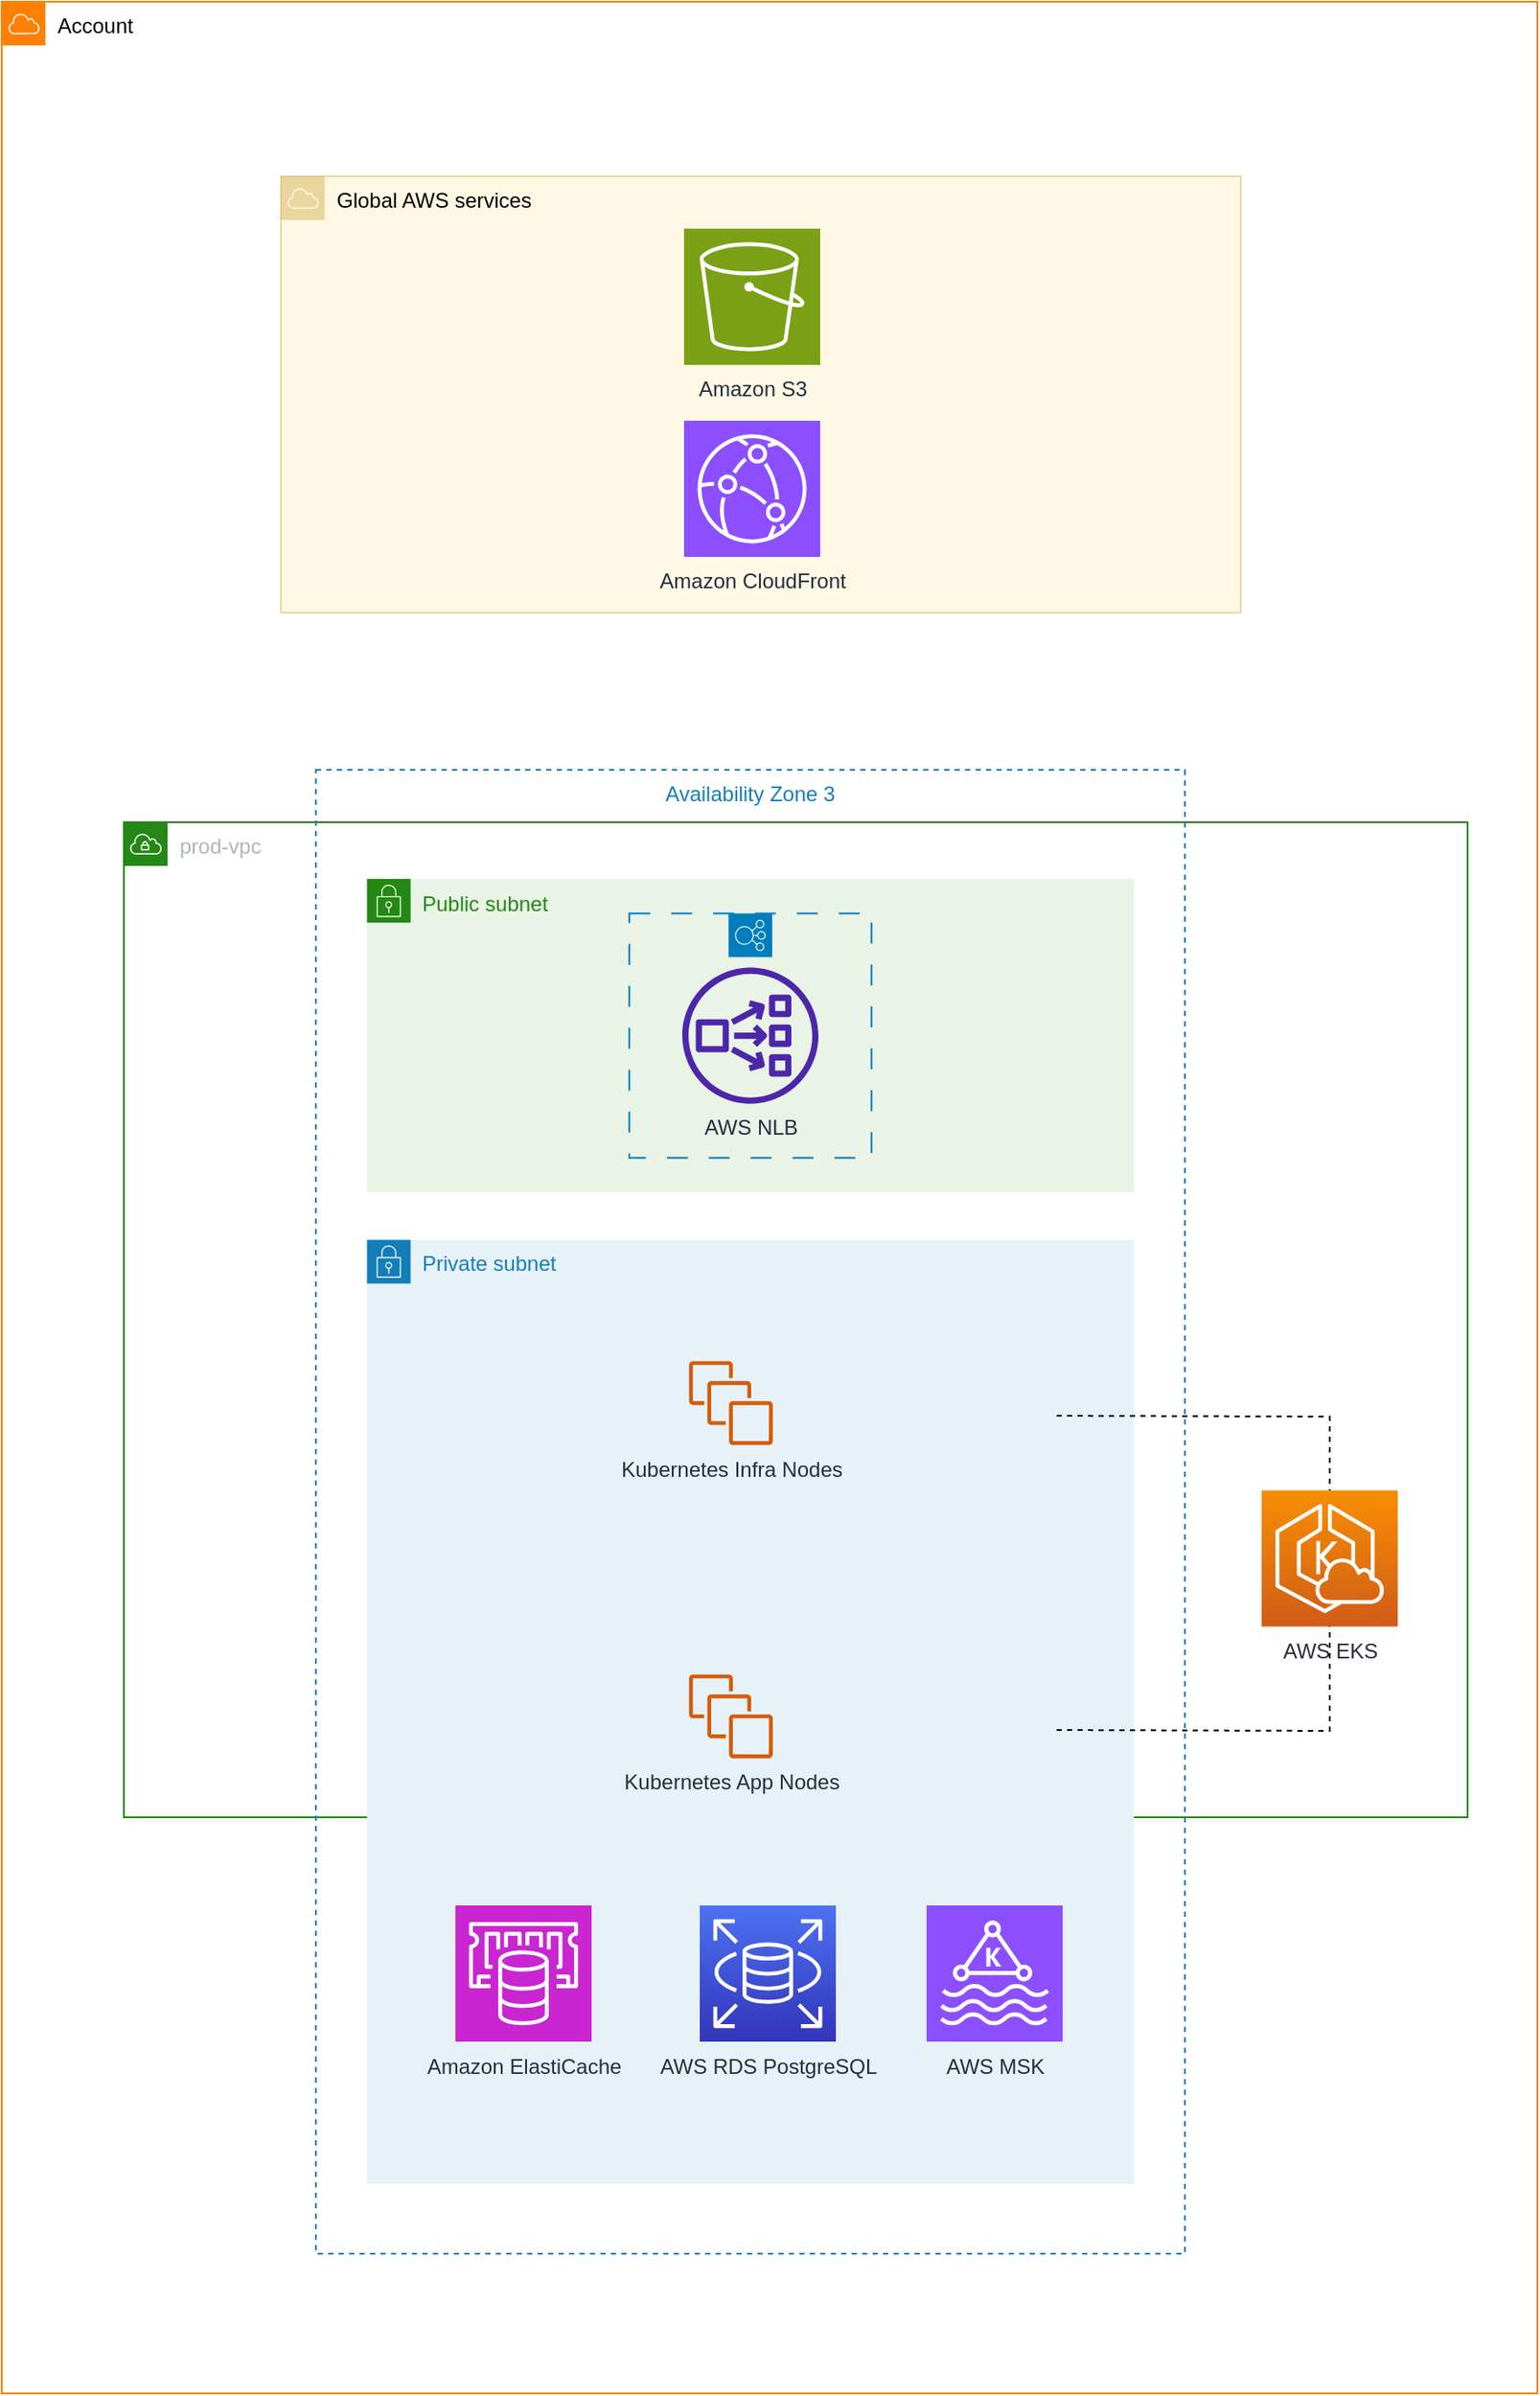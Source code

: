 <mxfile version="22.0.8" type="github" pages="2">
  <diagram name="Dev" id="1OsnL1P3q5gQ_nWTbh-I">
    <mxGraphModel dx="4153" dy="-3921" grid="1" gridSize="10" guides="1" tooltips="1" connect="1" arrows="1" fold="1" page="1" pageScale="1" pageWidth="1169" pageHeight="827" math="0" shadow="0">
      <root>
        <mxCell id="0" />
        <mxCell id="1" parent="0" />
        <mxCell id="altqflVkUvk57PUZnrwI-1" value="Account" style="sketch=0;outlineConnect=0;html=1;whiteSpace=wrap;fontSize=12;fontStyle=0;shape=mxgraph.aws4.group;grIcon=mxgraph.aws4.group_aws_cloud;verticalAlign=top;align=left;spacingLeft=30;dashed=0;strokeColor=#FF8000;gradientColor=none;gradientDirection=north;shadow=0;" vertex="1" parent="1">
          <mxGeometry x="-1040" y="5870" width="880" height="1370" as="geometry" />
        </mxCell>
        <mxCell id="VFcs3PMM8P9xKzEOPdTq-1" value="prod-vpc" style="points=[[0,0],[0.25,0],[0.5,0],[0.75,0],[1,0],[1,0.25],[1,0.5],[1,0.75],[1,1],[0.75,1],[0.5,1],[0.25,1],[0,1],[0,0.75],[0,0.5],[0,0.25]];outlineConnect=0;gradientColor=none;html=1;whiteSpace=wrap;fontSize=12;fontStyle=0;shape=mxgraph.aws4.group;grIcon=mxgraph.aws4.group_vpc;strokeColor=#248814;fillColor=none;verticalAlign=top;align=left;spacingLeft=30;fontColor=#AAB7B8;dashed=0;" vertex="1" parent="1">
          <mxGeometry x="-970" y="6340" width="770" height="570" as="geometry" />
        </mxCell>
        <mxCell id="nSvyktkfr78GNmZfl4Dr-25" value="Availability Zone 3" style="fillColor=none;strokeColor=#147EBA;dashed=1;verticalAlign=top;fontStyle=0;fontColor=#147EBA;" vertex="1" parent="1">
          <mxGeometry x="-860" y="6310" width="498.03" height="850" as="geometry" />
        </mxCell>
        <mxCell id="nSvyktkfr78GNmZfl4Dr-26" value="AWS EKS" style="sketch=0;points=[[0,0,0],[0.25,0,0],[0.5,0,0],[0.75,0,0],[1,0,0],[0,1,0],[0.25,1,0],[0.5,1,0],[0.75,1,0],[1,1,0],[0,0.25,0],[0,0.5,0],[0,0.75,0],[1,0.25,0],[1,0.5,0],[1,0.75,0]];outlineConnect=0;fontColor=#232F3E;gradientColor=#F78E04;gradientDirection=north;fillColor=#D05C17;strokeColor=#ffffff;dashed=0;verticalLabelPosition=bottom;verticalAlign=top;align=center;html=1;fontSize=12;fontStyle=0;aspect=fixed;shape=mxgraph.aws4.resourceIcon;resIcon=mxgraph.aws4.eks_cloud;" vertex="1" parent="1">
          <mxGeometry x="-318.029" y="6722.757" width="78" height="78" as="geometry" />
        </mxCell>
        <mxCell id="nSvyktkfr78GNmZfl4Dr-27" value="Private subnet" style="points=[[0,0],[0.25,0],[0.5,0],[0.75,0],[1,0],[1,0.25],[1,0.5],[1,0.75],[1,1],[0.75,1],[0.5,1],[0.25,1],[0,1],[0,0.75],[0,0.5],[0,0.25]];outlineConnect=0;gradientColor=none;html=1;whiteSpace=wrap;fontSize=12;fontStyle=0;shape=mxgraph.aws4.group;grIcon=mxgraph.aws4.group_security_group;grStroke=0;strokeColor=#147EBA;fillColor=#E6F2F8;verticalAlign=top;align=left;spacingLeft=30;fontColor=#147EBA;dashed=0;" vertex="1" parent="1">
          <mxGeometry x="-830.7" y="6579.19" width="439.44" height="540.81" as="geometry" />
        </mxCell>
        <mxCell id="nSvyktkfr78GNmZfl4Dr-28" value="Kubernetes App Nodes" style="sketch=0;outlineConnect=0;fontColor=#232F3E;gradientColor=none;fillColor=#D45B07;strokeColor=none;dashed=0;verticalLabelPosition=bottom;verticalAlign=top;align=center;html=1;fontSize=12;fontStyle=0;aspect=fixed;pointerEvents=1;shape=mxgraph.aws4.instances;" vertex="1" parent="1">
          <mxGeometry x="-646.142" y="6828.189" width="48" height="48" as="geometry" />
        </mxCell>
        <mxCell id="nSvyktkfr78GNmZfl4Dr-29" value="Kubernetes Infra Nodes" style="sketch=0;outlineConnect=0;fontColor=#232F3E;gradientColor=none;fillColor=#D45B07;strokeColor=none;dashed=0;verticalLabelPosition=bottom;verticalAlign=top;align=center;html=1;fontSize=12;fontStyle=0;aspect=fixed;pointerEvents=1;shape=mxgraph.aws4.instances;" vertex="1" parent="1">
          <mxGeometry x="-646.142" y="6648.73" width="48" height="48" as="geometry" />
        </mxCell>
        <mxCell id="nSvyktkfr78GNmZfl4Dr-30" style="edgeStyle=orthogonalEdgeStyle;rounded=0;orthogonalLoop=1;jettySize=auto;html=1;entryX=0.5;entryY=1;entryDx=0;entryDy=0;entryPerimeter=0;dashed=1;endArrow=none;endFill=0;" edge="1" parent="1" target="nSvyktkfr78GNmZfl4Dr-26">
          <mxGeometry relative="1" as="geometry">
            <mxPoint x="-435.55" y="6860" as="sourcePoint" />
          </mxGeometry>
        </mxCell>
        <mxCell id="nSvyktkfr78GNmZfl4Dr-31" style="edgeStyle=orthogonalEdgeStyle;rounded=0;orthogonalLoop=1;jettySize=auto;html=1;entryX=0.5;entryY=0;entryDx=0;entryDy=0;entryPerimeter=0;dashed=1;endArrow=none;endFill=0;" edge="1" parent="1" target="nSvyktkfr78GNmZfl4Dr-26">
          <mxGeometry relative="1" as="geometry">
            <mxPoint x="-435.55" y="6680" as="sourcePoint" />
          </mxGeometry>
        </mxCell>
        <mxCell id="nSvyktkfr78GNmZfl4Dr-32" value="AWS MSK" style="sketch=0;points=[[0,0,0],[0.25,0,0],[0.5,0,0],[0.75,0,0],[1,0,0],[0,1,0],[0.25,1,0],[0.5,1,0],[0.75,1,0],[1,1,0],[0,0.25,0],[0,0.5,0],[0,0.75,0],[1,0.25,0],[1,0.5,0],[1,0.75,0]];outlineConnect=0;fontColor=#232F3E;fillColor=#8C4FFF;strokeColor=#ffffff;dashed=0;verticalLabelPosition=bottom;verticalAlign=top;align=center;html=1;fontSize=12;fontStyle=0;aspect=fixed;shape=mxgraph.aws4.resourceIcon;resIcon=mxgraph.aws4.managed_streaming_for_kafka;" vertex="1" parent="1">
          <mxGeometry x="-510.002" y="6960.541" width="78" height="78" as="geometry" />
        </mxCell>
        <mxCell id="nSvyktkfr78GNmZfl4Dr-33" value="Amazon ElastiCache&#x9;" style="sketch=0;points=[[0,0,0],[0.25,0,0],[0.5,0,0],[0.75,0,0],[1,0,0],[0,1,0],[0.25,1,0],[0.5,1,0],[0.75,1,0],[1,1,0],[0,0.25,0],[0,0.5,0],[0,0.75,0],[1,0.25,0],[1,0.5,0],[1,0.75,0]];outlineConnect=0;fontColor=#232F3E;fillColor=#C925D1;strokeColor=#ffffff;dashed=0;verticalLabelPosition=bottom;verticalAlign=top;align=center;html=1;fontSize=12;fontStyle=0;aspect=fixed;shape=mxgraph.aws4.resourceIcon;resIcon=mxgraph.aws4.elasticache;" vertex="1" parent="1">
          <mxGeometry x="-779.996" y="6960.541" width="78" height="78" as="geometry" />
        </mxCell>
        <mxCell id="nSvyktkfr78GNmZfl4Dr-34" value="Public subnet" style="points=[[0,0],[0.25,0],[0.5,0],[0.75,0],[1,0],[1,0.25],[1,0.5],[1,0.75],[1,1],[0.75,1],[0.5,1],[0.25,1],[0,1],[0,0.75],[0,0.5],[0,0.25]];outlineConnect=0;gradientColor=none;html=1;whiteSpace=wrap;fontSize=12;fontStyle=0;shape=mxgraph.aws4.group;grIcon=mxgraph.aws4.group_security_group;grStroke=0;strokeColor=#248814;fillColor=#E9F3E6;verticalAlign=top;align=left;spacingLeft=30;fontColor=#248814;dashed=0;" vertex="1" parent="1">
          <mxGeometry x="-830.697" y="6372.557" width="439.437" height="179.459" as="geometry" />
        </mxCell>
        <mxCell id="nSvyktkfr78GNmZfl4Dr-35" value="AWS NLB" style="sketch=0;outlineConnect=0;fontColor=#232F3E;gradientColor=none;fillColor=#4D27AA;strokeColor=none;dashed=0;verticalLabelPosition=bottom;verticalAlign=top;align=center;html=1;fontSize=12;fontStyle=0;aspect=fixed;pointerEvents=1;shape=mxgraph.aws4.network_load_balancer;" vertex="1" parent="1">
          <mxGeometry x="-649.979" y="6423.294" width="78" height="78" as="geometry" />
        </mxCell>
        <mxCell id="nSvyktkfr78GNmZfl4Dr-36" value="" style="sketch=0;outlineConnect=0;gradientColor=none;html=1;whiteSpace=wrap;fontSize=12;fontStyle=0;shape=mxgraph.aws4.groupCenter;grIcon=mxgraph.aws4.group_elastic_load_balancing;grStroke=1;strokeColor=#007DBC;fillColor=none;verticalAlign=top;align=center;fontColor=#007DBC;dashed=1;spacingTop=25;dashPattern=12 12;" vertex="1" parent="1">
          <mxGeometry x="-680.36" y="6392.29" width="138.76" height="140" as="geometry" />
        </mxCell>
        <mxCell id="Pn-gJHflsB1ZyVY_wGI_-1" value="Global AWS services" style="sketch=0;outlineConnect=0;html=1;whiteSpace=wrap;fontSize=12;fontStyle=0;shape=mxgraph.aws4.group;grIcon=mxgraph.aws4.group_aws_cloud;strokeColor=#d6b656;fillColor=#fff2cc;verticalAlign=top;align=left;spacingLeft=30;dashed=0;opacity=50;" vertex="1" parent="1">
          <mxGeometry x="-880" y="5970" width="550" height="250" as="geometry" />
        </mxCell>
        <mxCell id="Pn-gJHflsB1ZyVY_wGI_-2" value="Amazon S3" style="sketch=0;points=[[0,0,0],[0.25,0,0],[0.5,0,0],[0.75,0,0],[1,0,0],[0,1,0],[0.25,1,0],[0.5,1,0],[0.75,1,0],[1,1,0],[0,0.25,0],[0,0.5,0],[0,0.75,0],[1,0.25,0],[1,0.5,0],[1,0.75,0]];outlineConnect=0;fontColor=#232F3E;fillColor=#7AA116;strokeColor=#ffffff;dashed=0;verticalLabelPosition=bottom;verticalAlign=top;align=center;html=1;fontSize=12;fontStyle=0;aspect=fixed;shape=mxgraph.aws4.resourceIcon;resIcon=mxgraph.aws4.s3;" vertex="1" parent="1">
          <mxGeometry x="-649" y="6000" width="78" height="78" as="geometry" />
        </mxCell>
        <mxCell id="Pn-gJHflsB1ZyVY_wGI_-3" value="Amazon CloudFront" style="sketch=0;points=[[0,0,0],[0.25,0,0],[0.5,0,0],[0.75,0,0],[1,0,0],[0,1,0],[0.25,1,0],[0.5,1,0],[0.75,1,0],[1,1,0],[0,0.25,0],[0,0.5,0],[0,0.75,0],[1,0.25,0],[1,0.5,0],[1,0.75,0]];outlineConnect=0;fontColor=#232F3E;fillColor=#8C4FFF;strokeColor=#ffffff;dashed=0;verticalLabelPosition=bottom;verticalAlign=top;align=center;html=1;fontSize=12;fontStyle=0;aspect=fixed;shape=mxgraph.aws4.resourceIcon;resIcon=mxgraph.aws4.cloudfront;" vertex="1" parent="1">
          <mxGeometry x="-649" y="6110" width="78" height="78" as="geometry" />
        </mxCell>
        <mxCell id="zWyzQA-VhA7Dk5EqNt13-1" value="AWS RDS PostgreSQL" style="sketch=0;points=[[0,0,0],[0.25,0,0],[0.5,0,0],[0.75,0,0],[1,0,0],[0,1,0],[0.25,1,0],[0.5,1,0],[0.75,1,0],[1,1,0],[0,0.25,0],[0,0.5,0],[0,0.75,0],[1,0.25,0],[1,0.5,0],[1,0.75,0]];outlineConnect=0;fontColor=#232F3E;gradientColor=#4D72F3;gradientDirection=north;fillColor=#3334B9;strokeColor=#ffffff;dashed=0;verticalLabelPosition=bottom;verticalAlign=top;align=center;html=1;fontSize=12;fontStyle=0;aspect=fixed;shape=mxgraph.aws4.resourceIcon;resIcon=mxgraph.aws4.rds;" vertex="1" parent="1">
          <mxGeometry x="-640.001" y="6960.541" width="78" height="78" as="geometry" />
        </mxCell>
      </root>
    </mxGraphModel>
  </diagram>
  <diagram name="Prod" id="3Y-H1owEjNVSjy2jUERc">
    <mxGraphModel dx="3996" dy="-4751" grid="1" gridSize="10" guides="1" tooltips="1" connect="1" arrows="1" fold="1" page="1" pageScale="1" pageWidth="1169" pageHeight="827" math="0" shadow="0">
      <root>
        <mxCell id="ypzo87VW0x2QirzGRwND-0" />
        <mxCell id="ypzo87VW0x2QirzGRwND-1" parent="ypzo87VW0x2QirzGRwND-0" />
        <mxCell id="inoZXP6CUa4vh5pkswM--9" value="Account" style="sketch=0;outlineConnect=0;html=1;whiteSpace=wrap;fontSize=12;fontStyle=0;shape=mxgraph.aws4.group;grIcon=mxgraph.aws4.group_aws_cloud;verticalAlign=top;align=left;spacingLeft=30;dashed=0;strokeColor=#FF8000;gradientColor=none;gradientDirection=north;shadow=0;" vertex="1" parent="ypzo87VW0x2QirzGRwND-1">
          <mxGeometry x="-2280" y="5840" width="2240" height="1430" as="geometry" />
        </mxCell>
        <mxCell id="XOr2BYAPwj3TwrIL78SF-15" value="Global AWS services" style="sketch=0;outlineConnect=0;html=1;whiteSpace=wrap;fontSize=12;fontStyle=0;shape=mxgraph.aws4.group;grIcon=mxgraph.aws4.group_aws_cloud;strokeColor=#d6b656;fillColor=#fff2cc;verticalAlign=top;align=left;spacingLeft=30;dashed=0;opacity=50;" vertex="1" parent="ypzo87VW0x2QirzGRwND-1">
          <mxGeometry x="-1400" y="5880" width="520" height="250" as="geometry" />
        </mxCell>
        <mxCell id="ypzo87VW0x2QirzGRwND-2" value="" style="group" vertex="1" connectable="0" parent="ypzo87VW0x2QirzGRwND-1">
          <mxGeometry x="-2210" y="6150" width="2080" height="1050" as="geometry" />
        </mxCell>
        <mxCell id="ypzo87VW0x2QirzGRwND-3" value="Availability Zone 3" style="fillColor=none;strokeColor=#147EBA;dashed=1;verticalAlign=top;fontStyle=0;fontColor=#147EBA;" vertex="1" parent="ypzo87VW0x2QirzGRwND-2">
          <mxGeometry x="1391.55" width="498.03" height="1050" as="geometry" />
        </mxCell>
        <mxCell id="ypzo87VW0x2QirzGRwND-4" value="prod-vpc" style="points=[[0,0],[0.25,0],[0.5,0],[0.75,0],[1,0],[1,0.25],[1,0.5],[1,0.75],[1,1],[0.75,1],[0.5,1],[0.25,1],[0,1],[0,0.75],[0,0.5],[0,0.25]];outlineConnect=0;gradientColor=none;html=1;whiteSpace=wrap;fontSize=12;fontStyle=0;shape=mxgraph.aws4.group;grIcon=mxgraph.aws4.group_vpc;strokeColor=#248814;fillColor=none;verticalAlign=top;align=left;spacingLeft=30;fontColor=#AAB7B8;dashed=0;" vertex="1" parent="ypzo87VW0x2QirzGRwND-2">
          <mxGeometry x="10" y="33.649" width="2080" height="762.703" as="geometry" />
        </mxCell>
        <mxCell id="ypzo87VW0x2QirzGRwND-5" value="Availability Zone 1" style="fillColor=none;strokeColor=#147EBA;dashed=1;verticalAlign=top;fontStyle=0;fontColor=#147EBA;" vertex="1" parent="ypzo87VW0x2QirzGRwND-2">
          <mxGeometry x="161.13" width="498.03" height="1050" as="geometry" />
        </mxCell>
        <mxCell id="ypzo87VW0x2QirzGRwND-7" value="ASG&lt;br&gt;Managed Node Group" style="sketch=0;points=[[0,0,0],[0.25,0,0],[0.5,0,0],[0.75,0,0],[1,0,0],[0,1,0],[0.25,1,0],[0.5,1,0],[0.75,1,0],[1,1,0],[0,0.25,0],[0,0.5,0],[0,0.75,0],[1,0.25,0],[1,0.5,0],[1,0.75,0]];outlineConnect=0;fontColor=#232F3E;gradientColor=#F78E04;gradientDirection=north;fillColor=#D05C17;strokeColor=#ffffff;dashed=0;verticalLabelPosition=bottom;verticalAlign=top;align=center;html=1;fontSize=12;fontStyle=0;aspect=fixed;shape=mxgraph.aws4.resourceIcon;resIcon=mxgraph.aws4.auto_scaling2;" vertex="1" parent="ypzo87VW0x2QirzGRwND-2">
          <mxGeometry x="729.465" y="505.851" width="50" height="50" as="geometry" />
        </mxCell>
        <mxCell id="ypzo87VW0x2QirzGRwND-8" value="AWS EKS" style="sketch=0;points=[[0,0,0],[0.25,0,0],[0.5,0,0],[0.75,0,0],[1,0,0],[0,1,0],[0.25,1,0],[0.5,1,0],[0.75,1,0],[1,1,0],[0,0.25,0],[0,0.5,0],[0,0.75,0],[1,0.25,0],[1,0.5,0],[1,0.75,0]];outlineConnect=0;fontColor=#232F3E;gradientColor=#F78E04;gradientDirection=north;fillColor=#D05C17;strokeColor=#ffffff;dashed=0;verticalLabelPosition=bottom;verticalAlign=top;align=center;html=1;fontSize=12;fontStyle=0;aspect=fixed;shape=mxgraph.aws4.resourceIcon;resIcon=mxgraph.aws4.eks_cloud;" vertex="1" parent="ypzo87VW0x2QirzGRwND-2">
          <mxGeometry x="1933.521" y="412.757" width="78" height="78" as="geometry" />
        </mxCell>
        <mxCell id="ypzo87VW0x2QirzGRwND-9" value="ASG&lt;br&gt;Managed Node Group" style="sketch=0;points=[[0,0,0],[0.25,0,0],[0.5,0,0],[0.75,0,0],[1,0,0],[0,1,0],[0.25,1,0],[0.5,1,0],[0.75,1,0],[1,1,0],[0,0.25,0],[0,0.5,0],[0,0.75,0],[1,0.25,0],[1,0.5,0],[1,0.75,0]];outlineConnect=0;fontColor=#232F3E;gradientColor=#F78E04;gradientDirection=north;fillColor=#D05C17;strokeColor=#ffffff;dashed=0;verticalLabelPosition=bottom;verticalAlign=top;align=center;html=1;fontSize=12;fontStyle=0;aspect=fixed;shape=mxgraph.aws4.resourceIcon;resIcon=mxgraph.aws4.auto_scaling2;" vertex="1" parent="ypzo87VW0x2QirzGRwND-2">
          <mxGeometry x="729.465" y="327.514" width="50" height="50" as="geometry" />
        </mxCell>
        <mxCell id="ypzo87VW0x2QirzGRwND-10" value="Private subnet" style="points=[[0,0],[0.25,0],[0.5,0],[0.75,0],[1,0],[1,0.25],[1,0.5],[1,0.75],[1,1],[0.75,1],[0.5,1],[0.25,1],[0,1],[0,0.75],[0,0.5],[0,0.25]];outlineConnect=0;gradientColor=none;html=1;whiteSpace=wrap;fontSize=12;fontStyle=0;shape=mxgraph.aws4.group;grIcon=mxgraph.aws4.group_security_group;grStroke=0;strokeColor=#147EBA;fillColor=#E6F2F8;verticalAlign=top;align=left;spacingLeft=30;fontColor=#147EBA;dashed=0;" vertex="1" parent="ypzo87VW0x2QirzGRwND-2">
          <mxGeometry x="190.42" y="269.19" width="439.44" height="740.81" as="geometry" />
        </mxCell>
        <mxCell id="ypzo87VW0x2QirzGRwND-11" value="Kubernetes App Nodes" style="sketch=0;outlineConnect=0;fontColor=#232F3E;gradientColor=none;fillColor=#D45B07;strokeColor=none;dashed=0;verticalLabelPosition=bottom;verticalAlign=top;align=center;html=1;fontSize=12;fontStyle=0;aspect=fixed;pointerEvents=1;shape=mxgraph.aws4.instances;" vertex="1" parent="ypzo87VW0x2QirzGRwND-2">
          <mxGeometry x="374.986" y="506.973" width="48" height="48" as="geometry" />
        </mxCell>
        <mxCell id="ypzo87VW0x2QirzGRwND-12" value="AWS RDS PostgreSQL" style="sketch=0;points=[[0,0,0],[0.25,0,0],[0.5,0,0],[0.75,0,0],[1,0,0],[0,1,0],[0.25,1,0],[0.5,1,0],[0.75,1,0],[1,1,0],[0,0.25,0],[0,0.5,0],[0,0.75,0],[1,0.25,0],[1,0.5,0],[1,0.75,0]];outlineConnect=0;fontColor=#232F3E;gradientColor=#4D72F3;gradientDirection=north;fillColor=#3334B9;strokeColor=#ffffff;dashed=0;verticalLabelPosition=bottom;verticalAlign=top;align=center;html=1;fontSize=12;fontStyle=0;aspect=fixed;shape=mxgraph.aws4.resourceIcon;resIcon=mxgraph.aws4.rds;" vertex="1" parent="ypzo87VW0x2QirzGRwND-2">
          <mxGeometry x="238.764" y="650.541" width="78" height="78" as="geometry" />
        </mxCell>
        <mxCell id="ypzo87VW0x2QirzGRwND-13" value="Kubernetes Infra Nodes" style="sketch=0;outlineConnect=0;fontColor=#232F3E;gradientColor=none;fillColor=#D45B07;strokeColor=none;dashed=0;verticalLabelPosition=bottom;verticalAlign=top;align=center;html=1;fontSize=12;fontStyle=0;aspect=fixed;pointerEvents=1;shape=mxgraph.aws4.instances;" vertex="1" parent="ypzo87VW0x2QirzGRwND-2">
          <mxGeometry x="374.986" y="327.514" width="48" height="48" as="geometry" />
        </mxCell>
        <mxCell id="ypzo87VW0x2QirzGRwND-14" value="Availability Zone 2" style="fillColor=none;strokeColor=#147EBA;dashed=1;verticalAlign=top;fontStyle=0;fontColor=#147EBA;" vertex="1" parent="ypzo87VW0x2QirzGRwND-2">
          <mxGeometry x="864.23" width="498.03" height="1050" as="geometry" />
        </mxCell>
        <mxCell id="ypzo87VW0x2QirzGRwND-15" value="Private subnet" style="points=[[0,0],[0.25,0],[0.5,0],[0.75,0],[1,0],[1,0.25],[1,0.5],[1,0.75],[1,1],[0.75,1],[0.5,1],[0.25,1],[0,1],[0,0.75],[0,0.5],[0,0.25]];outlineConnect=0;gradientColor=none;html=1;whiteSpace=wrap;fontSize=12;fontStyle=0;shape=mxgraph.aws4.group;grIcon=mxgraph.aws4.group_security_group;grStroke=0;strokeColor=#147EBA;fillColor=#E6F2F8;verticalAlign=top;align=left;spacingLeft=30;fontColor=#147EBA;dashed=0;" vertex="1" parent="ypzo87VW0x2QirzGRwND-2">
          <mxGeometry x="893.52" y="269.19" width="439.44" height="740.81" as="geometry" />
        </mxCell>
        <mxCell id="ypzo87VW0x2QirzGRwND-16" value="Kubernetes App Nodes" style="sketch=0;outlineConnect=0;fontColor=#232F3E;gradientColor=none;fillColor=#D45B07;strokeColor=none;dashed=0;verticalLabelPosition=bottom;verticalAlign=top;align=center;html=1;fontSize=12;fontStyle=0;aspect=fixed;pointerEvents=1;shape=mxgraph.aws4.instances;" vertex="1" parent="ypzo87VW0x2QirzGRwND-2">
          <mxGeometry x="1091.268" y="518.189" width="48" height="48" as="geometry" />
        </mxCell>
        <mxCell id="ypzo87VW0x2QirzGRwND-17" value="Kubernetes Infra Nodes" style="sketch=0;outlineConnect=0;fontColor=#232F3E;gradientColor=none;fillColor=#D45B07;strokeColor=none;dashed=0;verticalLabelPosition=bottom;verticalAlign=top;align=center;html=1;fontSize=12;fontStyle=0;aspect=fixed;pointerEvents=1;shape=mxgraph.aws4.instances;" vertex="1" parent="ypzo87VW0x2QirzGRwND-2">
          <mxGeometry x="1091.268" y="338.73" width="48" height="48" as="geometry" />
        </mxCell>
        <mxCell id="ypzo87VW0x2QirzGRwND-18" value="AWS RDS PostgreSQL" style="sketch=0;points=[[0,0,0],[0.25,0,0],[0.5,0,0],[0.75,0,0],[1,0,0],[0,1,0],[0.25,1,0],[0.5,1,0],[0.75,1,0],[1,1,0],[0,0.25,0],[0,0.5,0],[0,0.75,0],[1,0.25,0],[1,0.5,0],[1,0.75,0]];outlineConnect=0;fontColor=#232F3E;gradientColor=#4D72F3;gradientDirection=north;fillColor=#3334B9;strokeColor=#ffffff;dashed=0;verticalLabelPosition=bottom;verticalAlign=top;align=center;html=1;fontSize=12;fontStyle=0;aspect=fixed;shape=mxgraph.aws4.resourceIcon;resIcon=mxgraph.aws4.rds;" vertex="1" parent="ypzo87VW0x2QirzGRwND-2">
          <mxGeometry x="941.859" y="650.541" width="78" height="78" as="geometry" />
        </mxCell>
        <mxCell id="ypzo87VW0x2QirzGRwND-19" value="Private subnet" style="points=[[0,0],[0.25,0],[0.5,0],[0.75,0],[1,0],[1,0.25],[1,0.5],[1,0.75],[1,1],[0.75,1],[0.5,1],[0.25,1],[0,1],[0,0.75],[0,0.5],[0,0.25]];outlineConnect=0;gradientColor=none;html=1;whiteSpace=wrap;fontSize=12;fontStyle=0;shape=mxgraph.aws4.group;grIcon=mxgraph.aws4.group_security_group;grStroke=0;strokeColor=#147EBA;fillColor=#E6F2F8;verticalAlign=top;align=left;spacingLeft=30;fontColor=#147EBA;dashed=0;" vertex="1" parent="ypzo87VW0x2QirzGRwND-2">
          <mxGeometry x="1420.85" y="269.19" width="439.44" height="740.81" as="geometry" />
        </mxCell>
        <mxCell id="ypzo87VW0x2QirzGRwND-20" value="Kubernetes App Nodes" style="sketch=0;outlineConnect=0;fontColor=#232F3E;gradientColor=none;fillColor=#D45B07;strokeColor=none;dashed=0;verticalLabelPosition=bottom;verticalAlign=top;align=center;html=1;fontSize=12;fontStyle=0;aspect=fixed;pointerEvents=1;shape=mxgraph.aws4.instances;" vertex="1" parent="ypzo87VW0x2QirzGRwND-2">
          <mxGeometry x="1605.408" y="518.189" width="48" height="48" as="geometry" />
        </mxCell>
        <mxCell id="ypzo87VW0x2QirzGRwND-21" value="Kubernetes Infra Nodes" style="sketch=0;outlineConnect=0;fontColor=#232F3E;gradientColor=none;fillColor=#D45B07;strokeColor=none;dashed=0;verticalLabelPosition=bottom;verticalAlign=top;align=center;html=1;fontSize=12;fontStyle=0;aspect=fixed;pointerEvents=1;shape=mxgraph.aws4.instances;" vertex="1" parent="ypzo87VW0x2QirzGRwND-2">
          <mxGeometry x="1605.408" y="338.73" width="48" height="48" as="geometry" />
        </mxCell>
        <mxCell id="ypzo87VW0x2QirzGRwND-22" style="edgeStyle=orthogonalEdgeStyle;rounded=0;orthogonalLoop=1;jettySize=auto;html=1;entryX=0.5;entryY=1;entryDx=0;entryDy=0;entryPerimeter=0;dashed=1;endArrow=none;endFill=0;" edge="1" parent="ypzo87VW0x2QirzGRwND-2" source="ypzo87VW0x2QirzGRwND-30" target="ypzo87VW0x2QirzGRwND-8">
          <mxGeometry relative="1" as="geometry" />
        </mxCell>
        <mxCell id="ypzo87VW0x2QirzGRwND-29" style="edgeStyle=orthogonalEdgeStyle;rounded=0;orthogonalLoop=1;jettySize=auto;html=1;entryX=0.5;entryY=0;entryDx=0;entryDy=0;entryPerimeter=0;dashed=1;endArrow=none;endFill=0;" edge="1" parent="ypzo87VW0x2QirzGRwND-2" source="ypzo87VW0x2QirzGRwND-31" target="ypzo87VW0x2QirzGRwND-8">
          <mxGeometry relative="1" as="geometry" />
        </mxCell>
        <mxCell id="ypzo87VW0x2QirzGRwND-30" value="" style="rounded=1;arcSize=10;dashed=1;strokeColor=#F59D56;fillColor=none;gradientColor=none;dashPattern=8 4;strokeWidth=2;" vertex="1" parent="ypzo87VW0x2QirzGRwND-2">
          <mxGeometry x="237.296" y="493.514" width="1579.042" height="112.162" as="geometry" />
        </mxCell>
        <mxCell id="ypzo87VW0x2QirzGRwND-31" value="" style="rounded=1;arcSize=10;dashed=1;strokeColor=#F59D56;fillColor=none;gradientColor=none;dashPattern=8 4;strokeWidth=2;" vertex="1" parent="ypzo87VW0x2QirzGRwND-2">
          <mxGeometry x="237.296" y="314.054" width="1579.042" height="112.162" as="geometry" />
        </mxCell>
        <mxCell id="GAW6Yzg7rcs8MsH4kIfk-4" value="AWS MSK" style="sketch=0;points=[[0,0,0],[0.25,0,0],[0.5,0,0],[0.75,0,0],[1,0,0],[0,1,0],[0.25,1,0],[0.5,1,0],[0.75,1,0],[1,1,0],[0,0.25,0],[0,0.5,0],[0,0.75,0],[1,0.25,0],[1,0.5,0],[1,0.75,0]];outlineConnect=0;fontColor=#232F3E;fillColor=#8C4FFF;strokeColor=#ffffff;dashed=0;verticalLabelPosition=bottom;verticalAlign=top;align=center;html=1;fontSize=12;fontStyle=0;aspect=fixed;shape=mxgraph.aws4.resourceIcon;resIcon=mxgraph.aws4.managed_streaming_for_kafka;" vertex="1" parent="ypzo87VW0x2QirzGRwND-2">
          <mxGeometry x="509.998" y="650.541" width="78" height="78" as="geometry" />
        </mxCell>
        <mxCell id="GAW6Yzg7rcs8MsH4kIfk-5" value="AWS MSK" style="sketch=0;points=[[0,0,0],[0.25,0,0],[0.5,0,0],[0.75,0,0],[1,0,0],[0,1,0],[0.25,1,0],[0.5,1,0],[0.75,1,0],[1,1,0],[0,0.25,0],[0,0.5,0],[0,0.75,0],[1,0.25,0],[1,0.5,0],[1,0.75,0]];outlineConnect=0;fontColor=#232F3E;fillColor=#8C4FFF;strokeColor=#ffffff;dashed=0;verticalLabelPosition=bottom;verticalAlign=top;align=center;html=1;fontSize=12;fontStyle=0;aspect=fixed;shape=mxgraph.aws4.resourceIcon;resIcon=mxgraph.aws4.managed_streaming_for_kafka;" vertex="1" parent="ypzo87VW0x2QirzGRwND-2">
          <mxGeometry x="1209.996" y="650.541" width="78" height="78" as="geometry" />
        </mxCell>
        <mxCell id="XOr2BYAPwj3TwrIL78SF-7" value="Amazon ElastiCache&#x9;" style="sketch=0;points=[[0,0,0],[0.25,0,0],[0.5,0,0],[0.75,0,0],[1,0,0],[0,1,0],[0.25,1,0],[0.5,1,0],[0.75,1,0],[1,1,0],[0,0.25,0],[0,0.5,0],[0,0.75,0],[1,0.25,0],[1,0.5,0],[1,0.75,0]];outlineConnect=0;fontColor=#232F3E;fillColor=#C925D1;strokeColor=#ffffff;dashed=0;verticalLabelPosition=bottom;verticalAlign=top;align=center;html=1;fontSize=12;fontStyle=0;aspect=fixed;shape=mxgraph.aws4.resourceIcon;resIcon=mxgraph.aws4.elasticache;" vertex="1" parent="ypzo87VW0x2QirzGRwND-2">
          <mxGeometry x="371.144" y="650.541" width="78" height="78" as="geometry" />
        </mxCell>
        <mxCell id="XOr2BYAPwj3TwrIL78SF-8" value="Amazon ElastiCache&#x9;" style="sketch=0;points=[[0,0,0],[0.25,0,0],[0.5,0,0],[0.75,0,0],[1,0,0],[0,1,0],[0.25,1,0],[0.5,1,0],[0.75,1,0],[1,1,0],[0,0.25,0],[0,0.5,0],[0,0.75,0],[1,0.25,0],[1,0.5,0],[1,0.75,0]];outlineConnect=0;fontColor=#232F3E;fillColor=#C925D1;strokeColor=#ffffff;dashed=0;verticalLabelPosition=bottom;verticalAlign=top;align=center;html=1;fontSize=12;fontStyle=0;aspect=fixed;shape=mxgraph.aws4.resourceIcon;resIcon=mxgraph.aws4.elasticache;" vertex="1" parent="ypzo87VW0x2QirzGRwND-2">
          <mxGeometry x="1076.264" y="650.541" width="78" height="78" as="geometry" />
        </mxCell>
        <mxCell id="MbkXa-qmqqXlUf4DVJWT-1" value="AWS MSK" style="sketch=0;points=[[0,0,0],[0.25,0,0],[0.5,0,0],[0.75,0,0],[1,0,0],[0,1,0],[0.25,1,0],[0.5,1,0],[0.75,1,0],[1,1,0],[0,0.25,0],[0,0.5,0],[0,0.75,0],[1,0.25,0],[1,0.5,0],[1,0.75,0]];outlineConnect=0;fontColor=#232F3E;fillColor=#8C4FFF;strokeColor=#ffffff;dashed=0;verticalLabelPosition=bottom;verticalAlign=top;align=center;html=1;fontSize=12;fontStyle=0;aspect=fixed;shape=mxgraph.aws4.resourceIcon;resIcon=mxgraph.aws4.managed_streaming_for_kafka;" vertex="1" parent="ypzo87VW0x2QirzGRwND-2">
          <mxGeometry x="1669.998" y="650.541" width="78" height="78" as="geometry" />
        </mxCell>
        <mxCell id="MbkXa-qmqqXlUf4DVJWT-2" value="Amazon ElastiCache&#x9;" style="sketch=0;points=[[0,0,0],[0.25,0,0],[0.5,0,0],[0.75,0,0],[1,0,0],[0,1,0],[0.25,1,0],[0.5,1,0],[0.75,1,0],[1,1,0],[0,0.25,0],[0,0.5,0],[0,0.75,0],[1,0.25,0],[1,0.5,0],[1,0.75,0]];outlineConnect=0;fontColor=#232F3E;fillColor=#C925D1;strokeColor=#ffffff;dashed=0;verticalLabelPosition=bottom;verticalAlign=top;align=center;html=1;fontSize=12;fontStyle=0;aspect=fixed;shape=mxgraph.aws4.resourceIcon;resIcon=mxgraph.aws4.elasticache;" vertex="1" parent="ypzo87VW0x2QirzGRwND-2">
          <mxGeometry x="1520.004" y="650.541" width="78" height="78" as="geometry" />
        </mxCell>
        <mxCell id="gxPJvvBOarUwQyG48IRr-0" value="Amazon EC2&lt;br&gt;Keycloak" style="sketch=0;points=[[0,0,0],[0.25,0,0],[0.5,0,0],[0.75,0,0],[1,0,0],[0,1,0],[0.25,1,0],[0.5,1,0],[0.75,1,0],[1,1,0],[0,0.25,0],[0,0.5,0],[0,0.75,0],[1,0.25,0],[1,0.5,0],[1,0.75,0]];outlineConnect=0;fontColor=#232F3E;fillColor=#ED7100;strokeColor=#ffffff;dashed=0;verticalLabelPosition=bottom;verticalAlign=top;align=center;html=1;fontSize=12;fontStyle=0;aspect=fixed;shape=mxgraph.aws4.resourceIcon;resIcon=mxgraph.aws4.ec2;" vertex="1" parent="ypzo87VW0x2QirzGRwND-2">
          <mxGeometry x="293.78" y="841" width="76.72" height="76.72" as="geometry" />
        </mxCell>
        <mxCell id="inoZXP6CUa4vh5pkswM--0" value="Public subnet" style="points=[[0,0],[0.25,0],[0.5,0],[0.75,0],[1,0],[1,0.25],[1,0.5],[1,0.75],[1,1],[0.75,1],[0.5,1],[0.25,1],[0,1],[0,0.75],[0,0.5],[0,0.25]];outlineConnect=0;gradientColor=none;html=1;whiteSpace=wrap;fontSize=12;fontStyle=0;shape=mxgraph.aws4.group;grIcon=mxgraph.aws4.group_security_group;grStroke=0;strokeColor=#248814;fillColor=#E9F3E6;verticalAlign=top;align=left;spacingLeft=30;fontColor=#248814;dashed=0;" vertex="1" parent="ypzo87VW0x2QirzGRwND-2">
          <mxGeometry x="189.783" y="62.557" width="439.437" height="179.459" as="geometry" />
        </mxCell>
        <mxCell id="inoZXP6CUa4vh5pkswM--1" value="AWS NLB" style="sketch=0;outlineConnect=0;fontColor=#232F3E;gradientColor=none;fillColor=#4D27AA;strokeColor=none;dashed=0;verticalLabelPosition=bottom;verticalAlign=top;align=center;html=1;fontSize=12;fontStyle=0;aspect=fixed;pointerEvents=1;shape=mxgraph.aws4.network_load_balancer;" vertex="1" parent="ypzo87VW0x2QirzGRwND-2">
          <mxGeometry x="370.501" y="113.294" width="78" height="78" as="geometry" />
        </mxCell>
        <mxCell id="inoZXP6CUa4vh5pkswM--2" value="" style="sketch=0;outlineConnect=0;gradientColor=none;html=1;whiteSpace=wrap;fontSize=12;fontStyle=0;shape=mxgraph.aws4.groupCenter;grIcon=mxgraph.aws4.group_elastic_load_balancing;grStroke=1;strokeColor=#007DBC;fillColor=none;verticalAlign=top;align=center;fontColor=#007DBC;dashed=1;spacingTop=25;dashPattern=12 12;" vertex="1" parent="ypzo87VW0x2QirzGRwND-2">
          <mxGeometry x="340.12" y="82.29" width="138.76" height="140" as="geometry" />
        </mxCell>
        <mxCell id="inoZXP6CUa4vh5pkswM--3" value="Public subnet" style="points=[[0,0],[0.25,0],[0.5,0],[0.75,0],[1,0],[1,0.25],[1,0.5],[1,0.75],[1,1],[0.75,1],[0.5,1],[0.25,1],[0,1],[0,0.75],[0,0.5],[0,0.25]];outlineConnect=0;gradientColor=none;html=1;whiteSpace=wrap;fontSize=12;fontStyle=0;shape=mxgraph.aws4.group;grIcon=mxgraph.aws4.group_security_group;grStroke=0;strokeColor=#248814;fillColor=#E9F3E6;verticalAlign=top;align=left;spacingLeft=30;fontColor=#248814;dashed=0;" vertex="1" parent="ypzo87VW0x2QirzGRwND-2">
          <mxGeometry x="893.523" y="62.567" width="439.437" height="179.459" as="geometry" />
        </mxCell>
        <mxCell id="inoZXP6CUa4vh5pkswM--4" value="AWS NLB" style="sketch=0;outlineConnect=0;fontColor=#232F3E;gradientColor=none;fillColor=#4D27AA;strokeColor=none;dashed=0;verticalLabelPosition=bottom;verticalAlign=top;align=center;html=1;fontSize=12;fontStyle=0;aspect=fixed;pointerEvents=1;shape=mxgraph.aws4.network_load_balancer;" vertex="1" parent="ypzo87VW0x2QirzGRwND-2">
          <mxGeometry x="1074.241" y="113.304" width="78" height="78" as="geometry" />
        </mxCell>
        <mxCell id="inoZXP6CUa4vh5pkswM--5" value="" style="sketch=0;outlineConnect=0;gradientColor=none;html=1;whiteSpace=wrap;fontSize=12;fontStyle=0;shape=mxgraph.aws4.groupCenter;grIcon=mxgraph.aws4.group_elastic_load_balancing;grStroke=1;strokeColor=#007DBC;fillColor=none;verticalAlign=top;align=center;fontColor=#007DBC;dashed=1;spacingTop=25;dashPattern=12 12;" vertex="1" parent="ypzo87VW0x2QirzGRwND-2">
          <mxGeometry x="1043.86" y="82.3" width="138.76" height="140" as="geometry" />
        </mxCell>
        <mxCell id="inoZXP6CUa4vh5pkswM--6" value="Public subnet" style="points=[[0,0],[0.25,0],[0.5,0],[0.75,0],[1,0],[1,0.25],[1,0.5],[1,0.75],[1,1],[0.75,1],[0.5,1],[0.25,1],[0,1],[0,0.75],[0,0.5],[0,0.25]];outlineConnect=0;gradientColor=none;html=1;whiteSpace=wrap;fontSize=12;fontStyle=0;shape=mxgraph.aws4.group;grIcon=mxgraph.aws4.group_security_group;grStroke=0;strokeColor=#248814;fillColor=#E9F3E6;verticalAlign=top;align=left;spacingLeft=30;fontColor=#248814;dashed=0;" vertex="1" parent="ypzo87VW0x2QirzGRwND-2">
          <mxGeometry x="1420.853" y="62.557" width="439.437" height="179.459" as="geometry" />
        </mxCell>
        <mxCell id="inoZXP6CUa4vh5pkswM--7" value="AWS NLB" style="sketch=0;outlineConnect=0;fontColor=#232F3E;gradientColor=none;fillColor=#4D27AA;strokeColor=none;dashed=0;verticalLabelPosition=bottom;verticalAlign=top;align=center;html=1;fontSize=12;fontStyle=0;aspect=fixed;pointerEvents=1;shape=mxgraph.aws4.network_load_balancer;" vertex="1" parent="ypzo87VW0x2QirzGRwND-2">
          <mxGeometry x="1601.571" y="113.294" width="78" height="78" as="geometry" />
        </mxCell>
        <mxCell id="inoZXP6CUa4vh5pkswM--8" value="" style="sketch=0;outlineConnect=0;gradientColor=none;html=1;whiteSpace=wrap;fontSize=12;fontStyle=0;shape=mxgraph.aws4.groupCenter;grIcon=mxgraph.aws4.group_elastic_load_balancing;grStroke=1;strokeColor=#007DBC;fillColor=none;verticalAlign=top;align=center;fontColor=#007DBC;dashed=1;spacingTop=25;dashPattern=12 12;" vertex="1" parent="ypzo87VW0x2QirzGRwND-2">
          <mxGeometry x="1571.19" y="82.29" width="138.76" height="140" as="geometry" />
        </mxCell>
        <mxCell id="b7D8FsCMCxfUg4qUhBpp-0" value="Amazon EC2&lt;br&gt;OpenVPN" style="sketch=0;points=[[0,0,0],[0.25,0,0],[0.5,0,0],[0.75,0,0],[1,0,0],[0,1,0],[0.25,1,0],[0.5,1,0],[0.75,1,0],[1,1,0],[0,0.25,0],[0,0.5,0],[0,0.75,0],[1,0.25,0],[1,0.5,0],[1,0.75,0]];outlineConnect=0;fontColor=#232F3E;fillColor=#ED7100;strokeColor=#ffffff;dashed=0;verticalLabelPosition=bottom;verticalAlign=top;align=center;html=1;fontSize=12;fontStyle=0;aspect=fixed;shape=mxgraph.aws4.resourceIcon;resIcon=mxgraph.aws4.ec2;" vertex="1" parent="ypzo87VW0x2QirzGRwND-2">
          <mxGeometry x="448.5" y="841" width="76.72" height="76.72" as="geometry" />
        </mxCell>
        <mxCell id="_y77o_yyIrxw8RkE4tqS-77" value="Amazon S3" style="sketch=0;points=[[0,0,0],[0.25,0,0],[0.5,0,0],[0.75,0,0],[1,0,0],[0,1,0],[0.25,1,0],[0.5,1,0],[0.75,1,0],[1,1,0],[0,0.25,0],[0,0.5,0],[0,0.75,0],[1,0.25,0],[1,0.5,0],[1,0.75,0]];outlineConnect=0;fontColor=#232F3E;fillColor=#7AA116;strokeColor=#ffffff;dashed=0;verticalLabelPosition=bottom;verticalAlign=top;align=center;html=1;fontSize=12;fontStyle=0;aspect=fixed;shape=mxgraph.aws4.resourceIcon;resIcon=mxgraph.aws4.s3;" vertex="1" parent="ypzo87VW0x2QirzGRwND-1">
          <mxGeometry x="-1199" y="5910" width="78" height="78" as="geometry" />
        </mxCell>
        <mxCell id="XOr2BYAPwj3TwrIL78SF-12" value="Amazon CloudFront" style="sketch=0;points=[[0,0,0],[0.25,0,0],[0.5,0,0],[0.75,0,0],[1,0,0],[0,1,0],[0.25,1,0],[0.5,1,0],[0.75,1,0],[1,1,0],[0,0.25,0],[0,0.5,0],[0,0.75,0],[1,0.25,0],[1,0.5,0],[1,0.75,0]];outlineConnect=0;fontColor=#232F3E;fillColor=#8C4FFF;strokeColor=#ffffff;dashed=0;verticalLabelPosition=bottom;verticalAlign=top;align=center;html=1;fontSize=12;fontStyle=0;aspect=fixed;shape=mxgraph.aws4.resourceIcon;resIcon=mxgraph.aws4.cloudfront;" vertex="1" parent="ypzo87VW0x2QirzGRwND-1">
          <mxGeometry x="-1199" y="6020" width="78" height="78" as="geometry" />
        </mxCell>
      </root>
    </mxGraphModel>
  </diagram>
</mxfile>
